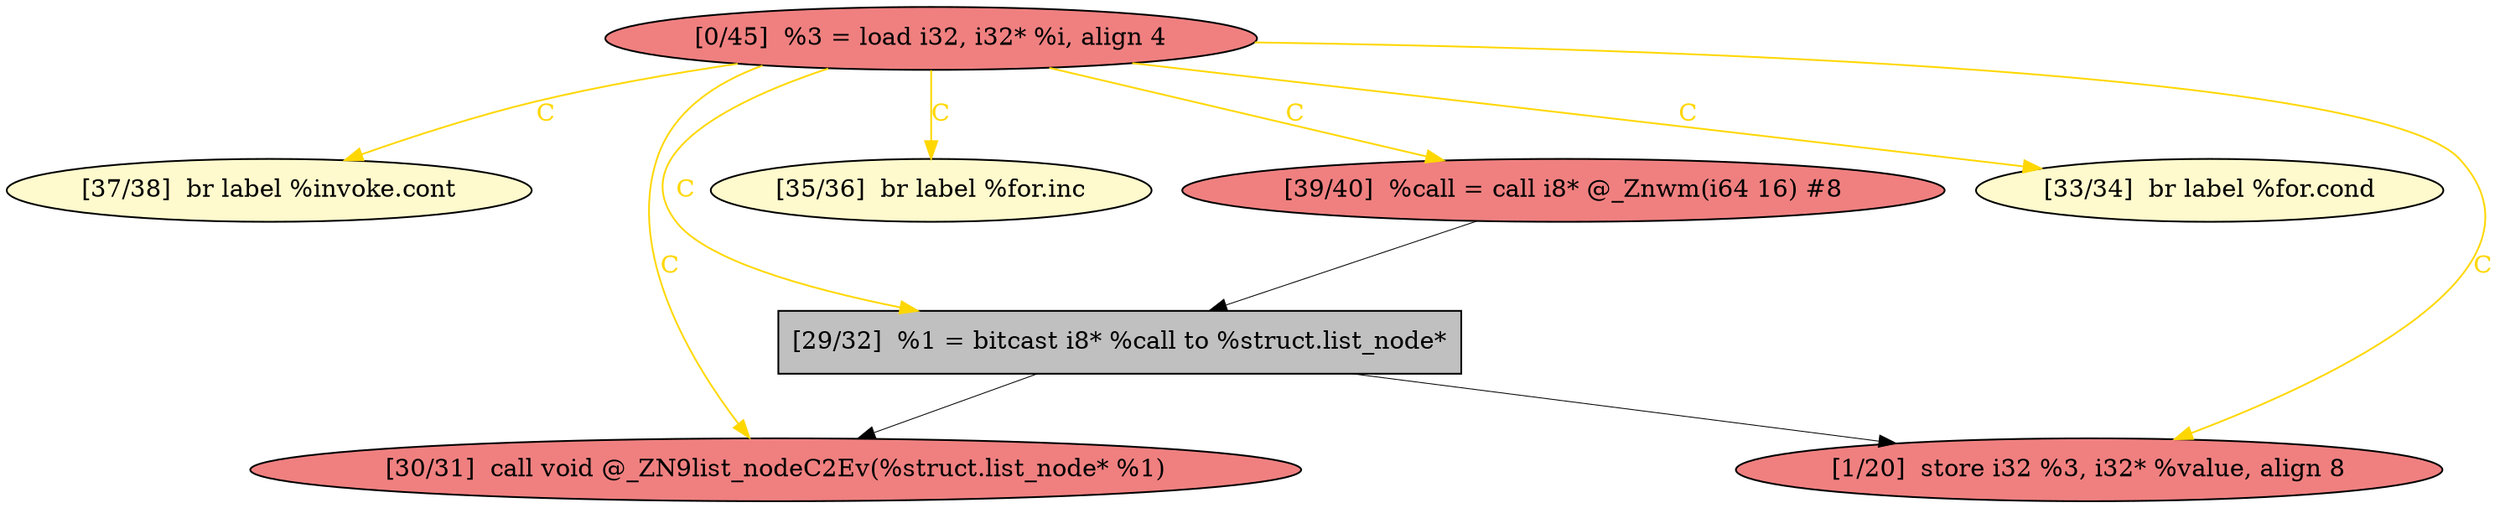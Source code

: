 
digraph G {


node1015 [fillcolor=lemonchiffon,label="[37/38]  br label %invoke.cont",shape=ellipse,style=filled ]
node1009 [fillcolor=grey,label="[29/32]  %1 = bitcast i8* %call to %struct.list_node*",shape=rectangle,style=filled ]
node1012 [fillcolor=lightcoral,label="[39/40]  %call = call i8* @_Znwm(i64 16) #8",shape=ellipse,style=filled ]
node1008 [fillcolor=lemonchiffon,label="[35/36]  br label %for.inc",shape=ellipse,style=filled ]
node1014 [fillcolor=lightcoral,label="[0/45]  %3 = load i32, i32* %i, align 4",shape=ellipse,style=filled ]
node1010 [fillcolor=lightcoral,label="[30/31]  call void @_ZN9list_nodeC2Ev(%struct.list_node* %1)",shape=ellipse,style=filled ]
node1013 [fillcolor=lemonchiffon,label="[33/34]  br label %for.cond",shape=ellipse,style=filled ]
node1011 [fillcolor=lightcoral,label="[1/20]  store i32 %3, i32* %value, align 8",shape=ellipse,style=filled ]

node1014->node1010 [style=solid,color=gold,label="C",penwidth=1.0,fontcolor=gold ]
node1014->node1008 [style=solid,color=gold,label="C",penwidth=1.0,fontcolor=gold ]
node1009->node1011 [style=solid,color=black,label="",penwidth=0.5,fontcolor=black ]
node1014->node1015 [style=solid,color=gold,label="C",penwidth=1.0,fontcolor=gold ]
node1009->node1010 [style=solid,color=black,label="",penwidth=0.5,fontcolor=black ]
node1014->node1009 [style=solid,color=gold,label="C",penwidth=1.0,fontcolor=gold ]
node1014->node1013 [style=solid,color=gold,label="C",penwidth=1.0,fontcolor=gold ]
node1014->node1011 [style=solid,color=gold,label="C",penwidth=1.0,fontcolor=gold ]
node1014->node1012 [style=solid,color=gold,label="C",penwidth=1.0,fontcolor=gold ]
node1012->node1009 [style=solid,color=black,label="",penwidth=0.5,fontcolor=black ]


}

